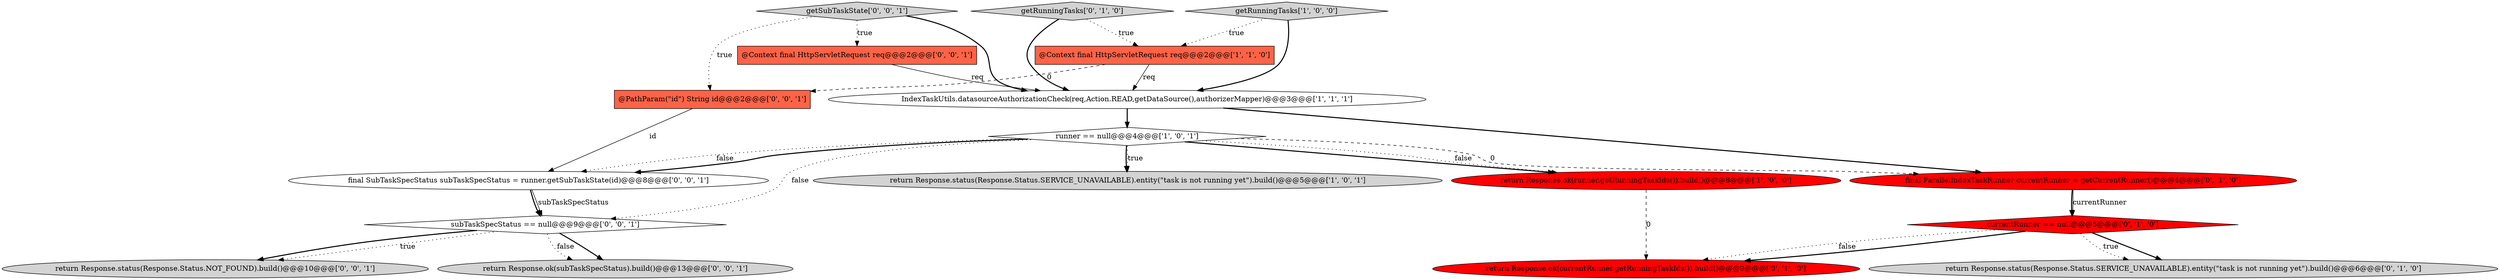 digraph {
6 [style = filled, label = "return Response.status(Response.Status.SERVICE_UNAVAILABLE).entity(\"task is not running yet\").build()@@@6@@@['0', '1', '0']", fillcolor = lightgray, shape = ellipse image = "AAA0AAABBB2BBB"];
13 [style = filled, label = "@Context final HttpServletRequest req@@@2@@@['0', '0', '1']", fillcolor = tomato, shape = box image = "AAA0AAABBB3BBB"];
14 [style = filled, label = "return Response.status(Response.Status.NOT_FOUND).build()@@@10@@@['0', '0', '1']", fillcolor = lightgray, shape = ellipse image = "AAA0AAABBB3BBB"];
4 [style = filled, label = "return Response.ok(runner.getRunningTaskIds()).build()@@@8@@@['1', '0', '0']", fillcolor = red, shape = ellipse image = "AAA1AAABBB1BBB"];
9 [style = filled, label = "final ParallelIndexTaskRunner currentRunner = getCurrentRunner()@@@4@@@['0', '1', '0']", fillcolor = red, shape = ellipse image = "AAA1AAABBB2BBB"];
16 [style = filled, label = "getSubTaskState['0', '0', '1']", fillcolor = lightgray, shape = diamond image = "AAA0AAABBB3BBB"];
10 [style = filled, label = "return Response.ok(currentRunner.getRunningTaskIds()).build()@@@9@@@['0', '1', '0']", fillcolor = red, shape = ellipse image = "AAA1AAABBB2BBB"];
17 [style = filled, label = "subTaskSpecStatus == null@@@9@@@['0', '0', '1']", fillcolor = white, shape = diamond image = "AAA0AAABBB3BBB"];
1 [style = filled, label = "getRunningTasks['1', '0', '0']", fillcolor = lightgray, shape = diamond image = "AAA0AAABBB1BBB"];
15 [style = filled, label = "@PathParam(\"id\") String id@@@2@@@['0', '0', '1']", fillcolor = tomato, shape = box image = "AAA0AAABBB3BBB"];
3 [style = filled, label = "return Response.status(Response.Status.SERVICE_UNAVAILABLE).entity(\"task is not running yet\").build()@@@5@@@['1', '0', '1']", fillcolor = lightgray, shape = ellipse image = "AAA0AAABBB1BBB"];
2 [style = filled, label = "IndexTaskUtils.datasourceAuthorizationCheck(req,Action.READ,getDataSource(),authorizerMapper)@@@3@@@['1', '1', '1']", fillcolor = white, shape = ellipse image = "AAA0AAABBB1BBB"];
0 [style = filled, label = "@Context final HttpServletRequest req@@@2@@@['1', '1', '0']", fillcolor = tomato, shape = box image = "AAA0AAABBB1BBB"];
5 [style = filled, label = "runner == null@@@4@@@['1', '0', '1']", fillcolor = white, shape = diamond image = "AAA0AAABBB1BBB"];
7 [style = filled, label = "getRunningTasks['0', '1', '0']", fillcolor = lightgray, shape = diamond image = "AAA0AAABBB2BBB"];
11 [style = filled, label = "final SubTaskSpecStatus subTaskSpecStatus = runner.getSubTaskState(id)@@@8@@@['0', '0', '1']", fillcolor = white, shape = ellipse image = "AAA0AAABBB3BBB"];
12 [style = filled, label = "return Response.ok(subTaskSpecStatus).build()@@@13@@@['0', '0', '1']", fillcolor = lightgray, shape = ellipse image = "AAA0AAABBB3BBB"];
8 [style = filled, label = "currentRunner == null@@@5@@@['0', '1', '0']", fillcolor = red, shape = diamond image = "AAA1AAABBB2BBB"];
0->2 [style = solid, label="req"];
5->3 [style = bold, label=""];
8->10 [style = bold, label=""];
16->13 [style = dotted, label="true"];
15->11 [style = solid, label="id"];
9->8 [style = solid, label="currentRunner"];
5->11 [style = dotted, label="false"];
17->14 [style = dotted, label="true"];
0->15 [style = dashed, label="0"];
11->17 [style = solid, label="subTaskSpecStatus"];
5->17 [style = dotted, label="false"];
5->9 [style = dashed, label="0"];
8->6 [style = bold, label=""];
2->9 [style = bold, label=""];
5->3 [style = dotted, label="true"];
16->2 [style = bold, label=""];
8->10 [style = dotted, label="false"];
9->8 [style = bold, label=""];
7->0 [style = dotted, label="true"];
13->2 [style = solid, label="req"];
17->12 [style = bold, label=""];
8->6 [style = dotted, label="true"];
17->14 [style = bold, label=""];
7->2 [style = bold, label=""];
5->4 [style = bold, label=""];
11->17 [style = bold, label=""];
1->2 [style = bold, label=""];
5->11 [style = bold, label=""];
1->0 [style = dotted, label="true"];
4->10 [style = dashed, label="0"];
17->12 [style = dotted, label="false"];
2->5 [style = bold, label=""];
16->15 [style = dotted, label="true"];
5->4 [style = dotted, label="false"];
}
